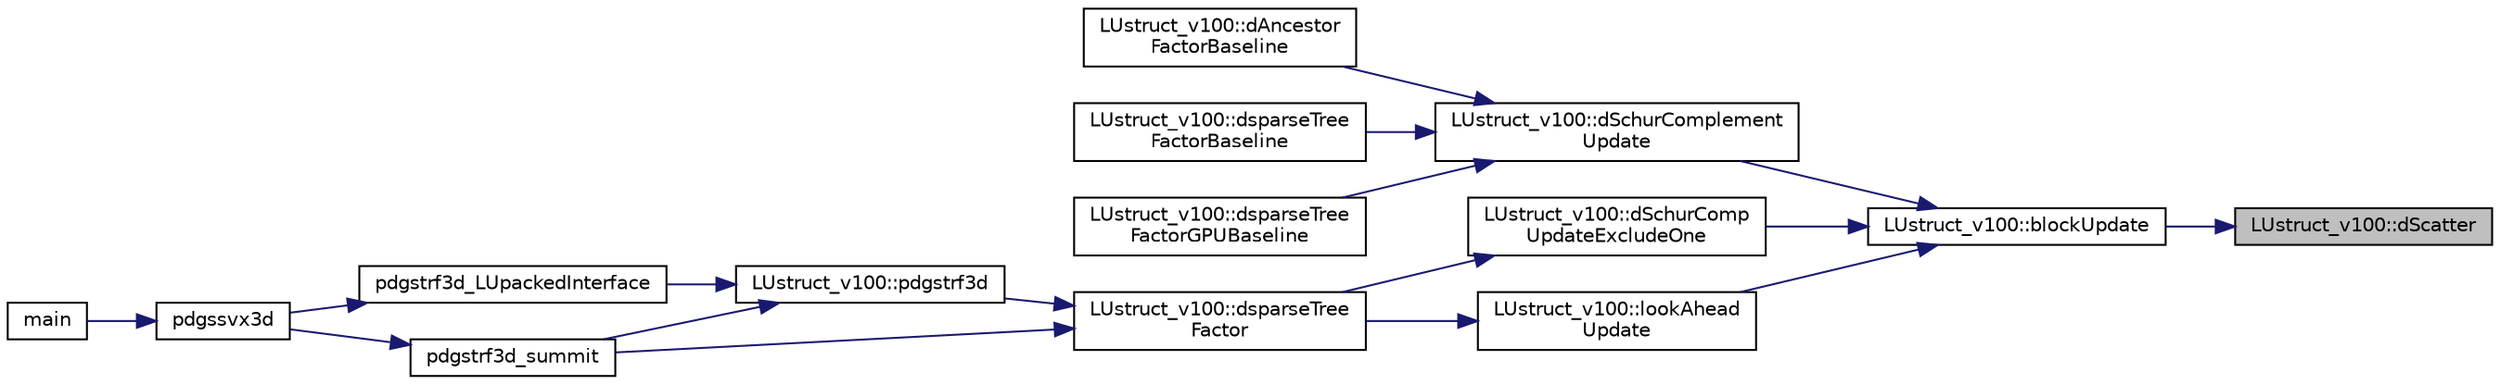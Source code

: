 digraph "LUstruct_v100::dScatter"
{
 // LATEX_PDF_SIZE
  edge [fontname="Helvetica",fontsize="10",labelfontname="Helvetica",labelfontsize="10"];
  node [fontname="Helvetica",fontsize="10",shape=record];
  rankdir="RL";
  Node1 [label="LUstruct_v100::dScatter",height=0.2,width=0.4,color="black", fillcolor="grey75", style="filled", fontcolor="black",tooltip=" "];
  Node1 -> Node2 [dir="back",color="midnightblue",fontsize="10",style="solid",fontname="Helvetica"];
  Node2 [label="LUstruct_v100::blockUpdate",height=0.2,width=0.4,color="black", fillcolor="white", style="filled",URL="$structLUstruct__v100.html#a7abea9f9bf0cbd0f0f0cae3b884cfecb",tooltip=" "];
  Node2 -> Node3 [dir="back",color="midnightblue",fontsize="10",style="solid",fontname="Helvetica"];
  Node3 [label="LUstruct_v100::dSchurComplement\lUpdate",height=0.2,width=0.4,color="black", fillcolor="white", style="filled",URL="$structLUstruct__v100.html#af4dc0ffd2a5d48a8768e64bb9d696f63",tooltip=" "];
  Node3 -> Node4 [dir="back",color="midnightblue",fontsize="10",style="solid",fontname="Helvetica"];
  Node4 [label="LUstruct_v100::dAncestor\lFactorBaseline",height=0.2,width=0.4,color="black", fillcolor="white", style="filled",URL="$structLUstruct__v100.html#adc2993e353e8fd58c5d25f2e1a2f6b12",tooltip=" "];
  Node3 -> Node5 [dir="back",color="midnightblue",fontsize="10",style="solid",fontname="Helvetica"];
  Node5 [label="LUstruct_v100::dsparseTree\lFactorBaseline",height=0.2,width=0.4,color="black", fillcolor="white", style="filled",URL="$structLUstruct__v100.html#a2df2422c38f6f3eb60130abb30ed6cbb",tooltip=" "];
  Node3 -> Node6 [dir="back",color="midnightblue",fontsize="10",style="solid",fontname="Helvetica"];
  Node6 [label="LUstruct_v100::dsparseTree\lFactorGPUBaseline",height=0.2,width=0.4,color="black", fillcolor="white", style="filled",URL="$structLUstruct__v100.html#a0dae29dc04bb128d9e63e973a1959935",tooltip=" "];
  Node2 -> Node7 [dir="back",color="midnightblue",fontsize="10",style="solid",fontname="Helvetica"];
  Node7 [label="LUstruct_v100::dSchurComp\lUpdateExcludeOne",height=0.2,width=0.4,color="black", fillcolor="white", style="filled",URL="$structLUstruct__v100.html#a1d41b0a2db3668dcc4e17ed404909006",tooltip=" "];
  Node7 -> Node8 [dir="back",color="midnightblue",fontsize="10",style="solid",fontname="Helvetica"];
  Node8 [label="LUstruct_v100::dsparseTree\lFactor",height=0.2,width=0.4,color="black", fillcolor="white", style="filled",URL="$structLUstruct__v100.html#a81be5cdce94b1ad8bfdf380f4aaf602f",tooltip=" "];
  Node8 -> Node9 [dir="back",color="midnightblue",fontsize="10",style="solid",fontname="Helvetica"];
  Node9 [label="LUstruct_v100::pdgstrf3d",height=0.2,width=0.4,color="black", fillcolor="white", style="filled",URL="$structLUstruct__v100.html#a80324555bc4f128a8f64af2846f46a3d",tooltip=" "];
  Node9 -> Node10 [dir="back",color="midnightblue",fontsize="10",style="solid",fontname="Helvetica"];
  Node10 [label="pdgstrf3d_LUpackedInterface",height=0.2,width=0.4,color="black", fillcolor="white", style="filled",URL="$LUgpuCHandle__interface_8cpp.html#acf3a56b3348f3f776bd692423e1d2604",tooltip=" "];
  Node10 -> Node11 [dir="back",color="midnightblue",fontsize="10",style="solid",fontname="Helvetica"];
  Node11 [label="pdgssvx3d",height=0.2,width=0.4,color="black", fillcolor="white", style="filled",URL="$pdgssvx3d_8c.html#a4cd295688eb2d11cd956c465f54af439",tooltip=" "];
  Node11 -> Node12 [dir="back",color="midnightblue",fontsize="10",style="solid",fontname="Helvetica"];
  Node12 [label="main",height=0.2,width=0.4,color="black", fillcolor="white", style="filled",URL="$pddrive3d_8c.html#a0ddf1224851353fc92bfbff6f499fa97",tooltip=" "];
  Node9 -> Node13 [dir="back",color="midnightblue",fontsize="10",style="solid",fontname="Helvetica"];
  Node13 [label="pdgstrf3d_summit",height=0.2,width=0.4,color="black", fillcolor="white", style="filled",URL="$pdgstrf3d__summit_8cpp.html#a1946f63e24f32f2f9675e9e3463af0a6",tooltip=" "];
  Node13 -> Node11 [dir="back",color="midnightblue",fontsize="10",style="solid",fontname="Helvetica"];
  Node8 -> Node13 [dir="back",color="midnightblue",fontsize="10",style="solid",fontname="Helvetica"];
  Node2 -> Node14 [dir="back",color="midnightblue",fontsize="10",style="solid",fontname="Helvetica"];
  Node14 [label="LUstruct_v100::lookAhead\lUpdate",height=0.2,width=0.4,color="black", fillcolor="white", style="filled",URL="$structLUstruct__v100.html#ac0bb4bc69db9a8fc4cafbc740346dac4",tooltip=" "];
  Node14 -> Node8 [dir="back",color="midnightblue",fontsize="10",style="solid",fontname="Helvetica"];
}
